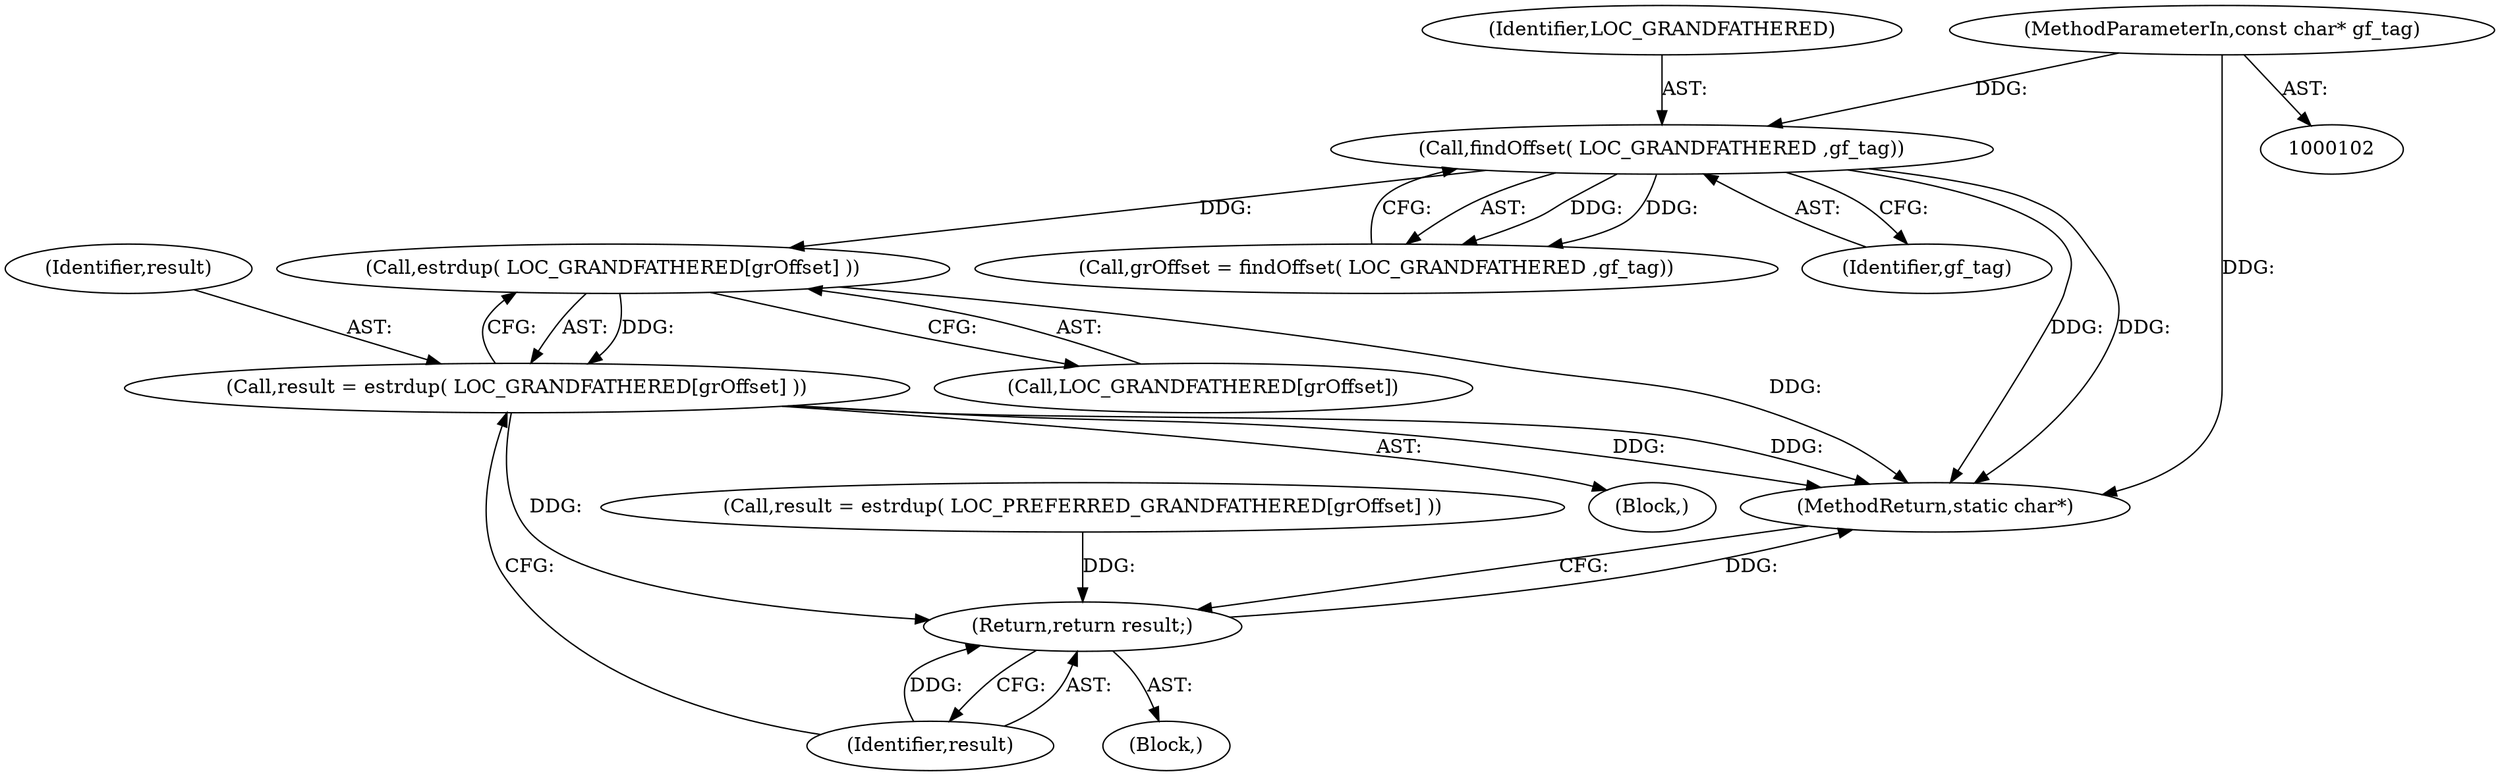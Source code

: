 digraph "0_php-src_97eff7eb57fc2320c267a949cffd622c38712484?w=1_18@API" {
"1000140" [label="(Call,estrdup( LOC_GRANDFATHERED[grOffset] ))"];
"1000115" [label="(Call,findOffset( LOC_GRANDFATHERED ,gf_tag))"];
"1000103" [label="(MethodParameterIn,const char* gf_tag)"];
"1000138" [label="(Call,result = estrdup( LOC_GRANDFATHERED[grOffset] ))"];
"1000144" [label="(Return,return result;)"];
"1000145" [label="(Identifier,result)"];
"1000139" [label="(Identifier,result)"];
"1000116" [label="(Identifier,LOC_GRANDFATHERED)"];
"1000103" [label="(MethodParameterIn,const char* gf_tag)"];
"1000137" [label="(Block,)"];
"1000130" [label="(Call,result = estrdup( LOC_PREFERRED_GRANDFATHERED[grOffset] ))"];
"1000104" [label="(Block,)"];
"1000138" [label="(Call,result = estrdup( LOC_GRANDFATHERED[grOffset] ))"];
"1000146" [label="(MethodReturn,static char*)"];
"1000144" [label="(Return,return result;)"];
"1000115" [label="(Call,findOffset( LOC_GRANDFATHERED ,gf_tag))"];
"1000113" [label="(Call,grOffset = findOffset( LOC_GRANDFATHERED ,gf_tag))"];
"1000140" [label="(Call,estrdup( LOC_GRANDFATHERED[grOffset] ))"];
"1000117" [label="(Identifier,gf_tag)"];
"1000141" [label="(Call,LOC_GRANDFATHERED[grOffset])"];
"1000140" -> "1000138"  [label="AST: "];
"1000140" -> "1000141"  [label="CFG: "];
"1000141" -> "1000140"  [label="AST: "];
"1000138" -> "1000140"  [label="CFG: "];
"1000140" -> "1000146"  [label="DDG: "];
"1000140" -> "1000138"  [label="DDG: "];
"1000115" -> "1000140"  [label="DDG: "];
"1000115" -> "1000113"  [label="AST: "];
"1000115" -> "1000117"  [label="CFG: "];
"1000116" -> "1000115"  [label="AST: "];
"1000117" -> "1000115"  [label="AST: "];
"1000113" -> "1000115"  [label="CFG: "];
"1000115" -> "1000146"  [label="DDG: "];
"1000115" -> "1000146"  [label="DDG: "];
"1000115" -> "1000113"  [label="DDG: "];
"1000115" -> "1000113"  [label="DDG: "];
"1000103" -> "1000115"  [label="DDG: "];
"1000103" -> "1000102"  [label="AST: "];
"1000103" -> "1000146"  [label="DDG: "];
"1000138" -> "1000137"  [label="AST: "];
"1000139" -> "1000138"  [label="AST: "];
"1000145" -> "1000138"  [label="CFG: "];
"1000138" -> "1000146"  [label="DDG: "];
"1000138" -> "1000146"  [label="DDG: "];
"1000138" -> "1000144"  [label="DDG: "];
"1000144" -> "1000104"  [label="AST: "];
"1000144" -> "1000145"  [label="CFG: "];
"1000145" -> "1000144"  [label="AST: "];
"1000146" -> "1000144"  [label="CFG: "];
"1000144" -> "1000146"  [label="DDG: "];
"1000145" -> "1000144"  [label="DDG: "];
"1000130" -> "1000144"  [label="DDG: "];
}
